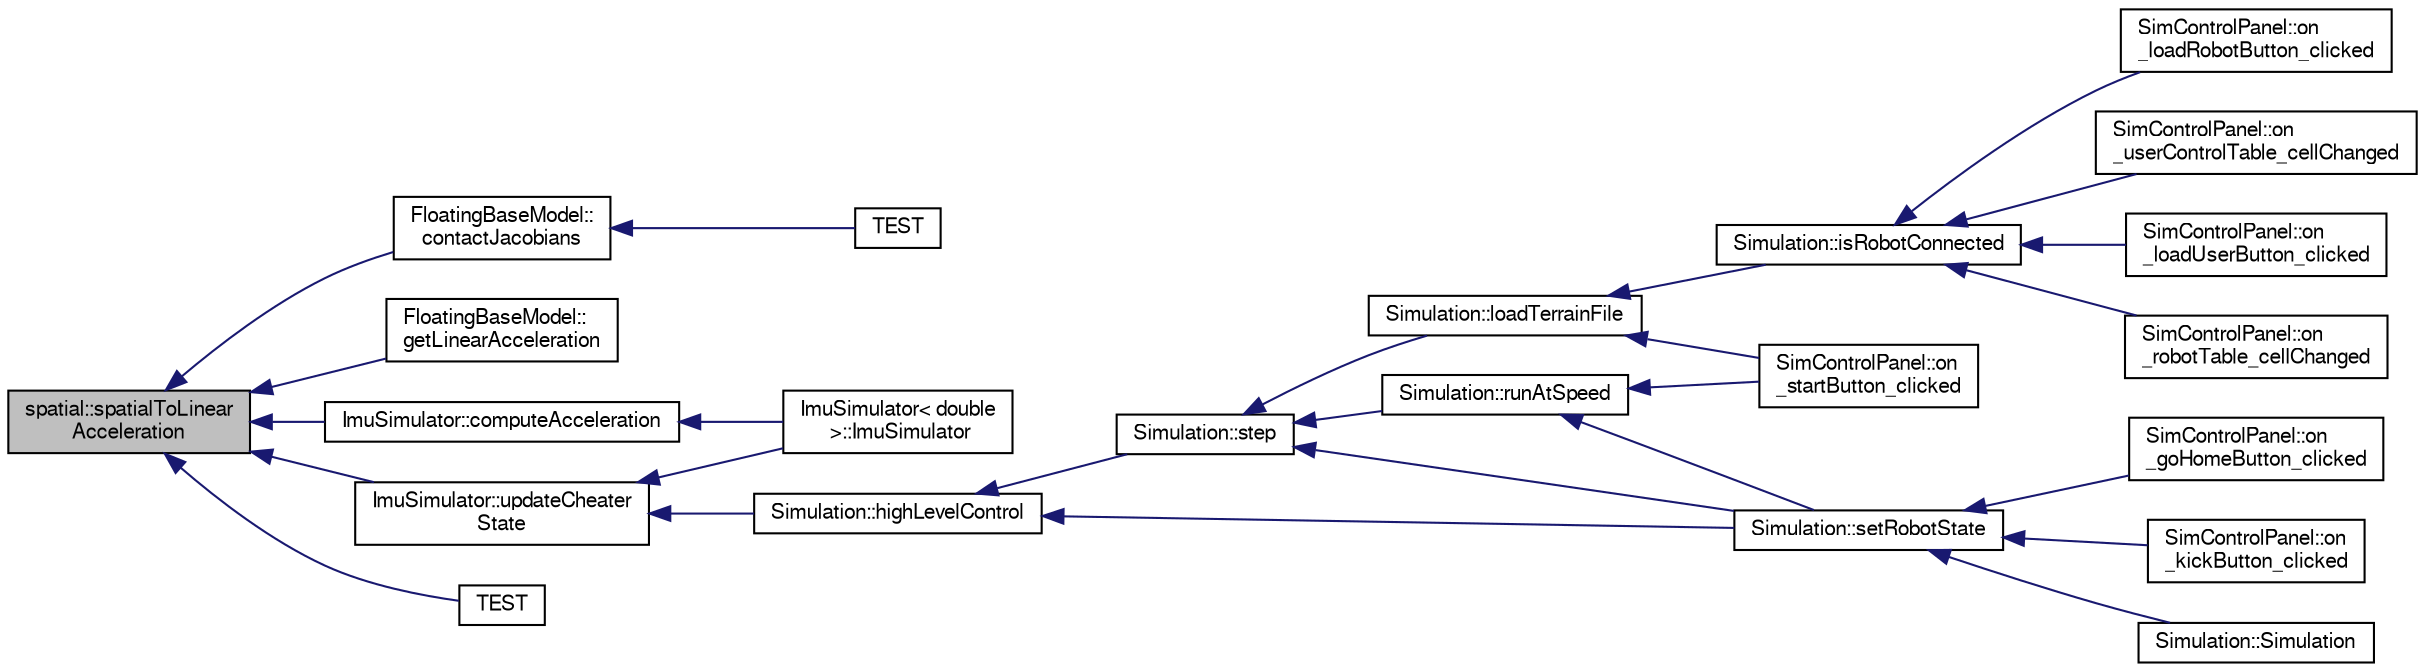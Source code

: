 digraph "spatial::spatialToLinearAcceleration"
{
  edge [fontname="FreeSans",fontsize="10",labelfontname="FreeSans",labelfontsize="10"];
  node [fontname="FreeSans",fontsize="10",shape=record];
  rankdir="LR";
  Node1 [label="spatial::spatialToLinear\lAcceleration",height=0.2,width=0.4,color="black", fillcolor="grey75", style="filled", fontcolor="black"];
  Node1 -> Node2 [dir="back",color="midnightblue",fontsize="10",style="solid",fontname="FreeSans"];
  Node2 [label="FloatingBaseModel::\lcontactJacobians",height=0.2,width=0.4,color="black", fillcolor="white", style="filled",URL="$d6/db1/class_floating_base_model.html#afca11b3f8d117a20990d309666e1a8f3"];
  Node2 -> Node3 [dir="back",color="midnightblue",fontsize="10",style="solid",fontname="FreeSans"];
  Node3 [label="TEST",height=0.2,width=0.4,color="black", fillcolor="white", style="filled",URL="$d4/dc6/test__cheetah3__model_8cpp.html#a7598956e2c6b4bdb4bf66715f572984c"];
  Node1 -> Node4 [dir="back",color="midnightblue",fontsize="10",style="solid",fontname="FreeSans"];
  Node4 [label="FloatingBaseModel::\lgetLinearAcceleration",height=0.2,width=0.4,color="black", fillcolor="white", style="filled",URL="$d6/db1/class_floating_base_model.html#a79fe9f46e0e6617b6e68a6f267f877dc"];
  Node1 -> Node5 [dir="back",color="midnightblue",fontsize="10",style="solid",fontname="FreeSans"];
  Node5 [label="ImuSimulator::computeAcceleration",height=0.2,width=0.4,color="black", fillcolor="white", style="filled",URL="$d8/da4/class_imu_simulator.html#a0eceeee2f45b6d659e1f2a32fb1e6947"];
  Node5 -> Node6 [dir="back",color="midnightblue",fontsize="10",style="solid",fontname="FreeSans"];
  Node6 [label="ImuSimulator\< double\l \>::ImuSimulator",height=0.2,width=0.4,color="black", fillcolor="white", style="filled",URL="$d8/da4/class_imu_simulator.html#a972dc9977317fddee5c839bdf40841ba"];
  Node1 -> Node7 [dir="back",color="midnightblue",fontsize="10",style="solid",fontname="FreeSans"];
  Node7 [label="ImuSimulator::updateCheater\lState",height=0.2,width=0.4,color="black", fillcolor="white", style="filled",URL="$d8/da4/class_imu_simulator.html#aadd00de99602f7c66cba555527bf3294"];
  Node7 -> Node6 [dir="back",color="midnightblue",fontsize="10",style="solid",fontname="FreeSans"];
  Node7 -> Node8 [dir="back",color="midnightblue",fontsize="10",style="solid",fontname="FreeSans"];
  Node8 [label="Simulation::highLevelControl",height=0.2,width=0.4,color="black", fillcolor="white", style="filled",URL="$dd/d14/class_simulation.html#a04559087d745de92a850e2c490d4981d"];
  Node8 -> Node9 [dir="back",color="midnightblue",fontsize="10",style="solid",fontname="FreeSans"];
  Node9 [label="Simulation::step",height=0.2,width=0.4,color="black", fillcolor="white", style="filled",URL="$dd/d14/class_simulation.html#a5474b99a1471e382b2e6a87adff814dc"];
  Node9 -> Node10 [dir="back",color="midnightblue",fontsize="10",style="solid",fontname="FreeSans"];
  Node10 [label="Simulation::runAtSpeed",height=0.2,width=0.4,color="black", fillcolor="white", style="filled",URL="$dd/d14/class_simulation.html#a34b590ee1fed73b2b6aaf3d2bcf3da0c"];
  Node10 -> Node11 [dir="back",color="midnightblue",fontsize="10",style="solid",fontname="FreeSans"];
  Node11 [label="SimControlPanel::on\l_startButton_clicked",height=0.2,width=0.4,color="black", fillcolor="white", style="filled",URL="$d1/d22/class_sim_control_panel.html#afdfa6b365805d23d5438862de97856ae"];
  Node10 -> Node12 [dir="back",color="midnightblue",fontsize="10",style="solid",fontname="FreeSans"];
  Node12 [label="Simulation::setRobotState",height=0.2,width=0.4,color="black", fillcolor="white", style="filled",URL="$dd/d14/class_simulation.html#a8a3a6fa9691b58d5dc614d98b8e4fefb"];
  Node12 -> Node13 [dir="back",color="midnightblue",fontsize="10",style="solid",fontname="FreeSans"];
  Node13 [label="SimControlPanel::on\l_goHomeButton_clicked",height=0.2,width=0.4,color="black", fillcolor="white", style="filled",URL="$d1/d22/class_sim_control_panel.html#a9fd8fa720052f15525637834f456c465"];
  Node12 -> Node14 [dir="back",color="midnightblue",fontsize="10",style="solid",fontname="FreeSans"];
  Node14 [label="SimControlPanel::on\l_kickButton_clicked",height=0.2,width=0.4,color="black", fillcolor="white", style="filled",URL="$d1/d22/class_sim_control_panel.html#a18191363c7461cd1af623e790df2e71e"];
  Node12 -> Node15 [dir="back",color="midnightblue",fontsize="10",style="solid",fontname="FreeSans"];
  Node15 [label="Simulation::Simulation",height=0.2,width=0.4,color="black", fillcolor="white", style="filled",URL="$dd/d14/class_simulation.html#a6bf59d648bef2114a09ea3d81998ee3e"];
  Node9 -> Node16 [dir="back",color="midnightblue",fontsize="10",style="solid",fontname="FreeSans"];
  Node16 [label="Simulation::loadTerrainFile",height=0.2,width=0.4,color="black", fillcolor="white", style="filled",URL="$dd/d14/class_simulation.html#ad3b3a11e3a8d6e2119dbcf538802d5cf"];
  Node16 -> Node11 [dir="back",color="midnightblue",fontsize="10",style="solid",fontname="FreeSans"];
  Node16 -> Node17 [dir="back",color="midnightblue",fontsize="10",style="solid",fontname="FreeSans"];
  Node17 [label="Simulation::isRobotConnected",height=0.2,width=0.4,color="black", fillcolor="white", style="filled",URL="$dd/d14/class_simulation.html#a84d72d5cddf1b6b5dbbe94f83a448958"];
  Node17 -> Node18 [dir="back",color="midnightblue",fontsize="10",style="solid",fontname="FreeSans"];
  Node18 [label="SimControlPanel::on\l_robotTable_cellChanged",height=0.2,width=0.4,color="black", fillcolor="white", style="filled",URL="$d1/d22/class_sim_control_panel.html#aac45ac89880d2d316de41365cd6b7cfb"];
  Node17 -> Node19 [dir="back",color="midnightblue",fontsize="10",style="solid",fontname="FreeSans"];
  Node19 [label="SimControlPanel::on\l_loadRobotButton_clicked",height=0.2,width=0.4,color="black", fillcolor="white", style="filled",URL="$d1/d22/class_sim_control_panel.html#a932918fe9325002dec7f5585c4bfc4f3"];
  Node17 -> Node20 [dir="back",color="midnightblue",fontsize="10",style="solid",fontname="FreeSans"];
  Node20 [label="SimControlPanel::on\l_userControlTable_cellChanged",height=0.2,width=0.4,color="black", fillcolor="white", style="filled",URL="$d1/d22/class_sim_control_panel.html#a0228e09f693480d3975515c2536dd9d2"];
  Node17 -> Node21 [dir="back",color="midnightblue",fontsize="10",style="solid",fontname="FreeSans"];
  Node21 [label="SimControlPanel::on\l_loadUserButton_clicked",height=0.2,width=0.4,color="black", fillcolor="white", style="filled",URL="$d1/d22/class_sim_control_panel.html#a9a891de8902696e8c1775978d517ed58"];
  Node9 -> Node12 [dir="back",color="midnightblue",fontsize="10",style="solid",fontname="FreeSans"];
  Node8 -> Node12 [dir="back",color="midnightblue",fontsize="10",style="solid",fontname="FreeSans"];
  Node1 -> Node22 [dir="back",color="midnightblue",fontsize="10",style="solid",fontname="FreeSans"];
  Node22 [label="TEST",height=0.2,width=0.4,color="black", fillcolor="white", style="filled",URL="$d3/dc1/test__spatial_8cpp.html#a34f41e482ae0debfa22733ee20c80def"];
}
